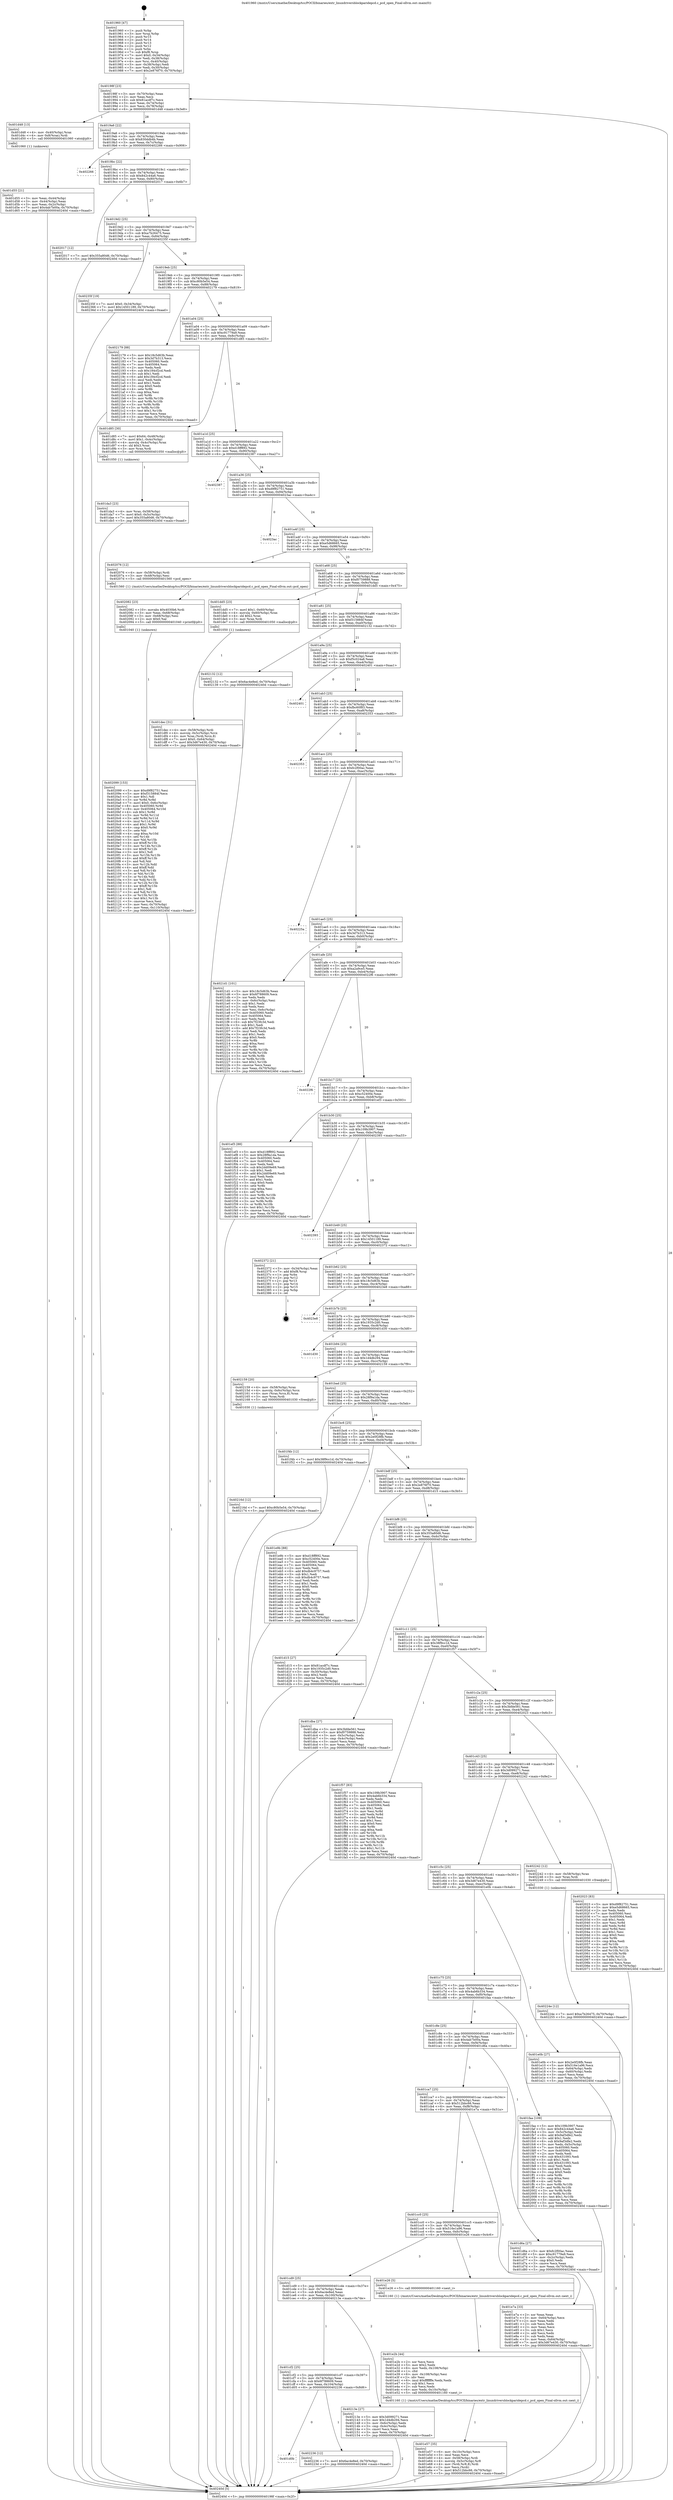 digraph "0x401960" {
  label = "0x401960 (/mnt/c/Users/mathe/Desktop/tcc/POCII/binaries/extr_linuxdriversblockparidepcd.c_pcd_open_Final-ollvm.out::main(0))"
  labelloc = "t"
  node[shape=record]

  Entry [label="",width=0.3,height=0.3,shape=circle,fillcolor=black,style=filled]
  "0x40198f" [label="{
     0x40198f [23]\l
     | [instrs]\l
     &nbsp;&nbsp;0x40198f \<+3\>: mov -0x70(%rbp),%eax\l
     &nbsp;&nbsp;0x401992 \<+2\>: mov %eax,%ecx\l
     &nbsp;&nbsp;0x401994 \<+6\>: sub $0x81acdf7c,%ecx\l
     &nbsp;&nbsp;0x40199a \<+3\>: mov %eax,-0x74(%rbp)\l
     &nbsp;&nbsp;0x40199d \<+3\>: mov %ecx,-0x78(%rbp)\l
     &nbsp;&nbsp;0x4019a0 \<+6\>: je 0000000000401d48 \<main+0x3e8\>\l
  }"]
  "0x401d48" [label="{
     0x401d48 [13]\l
     | [instrs]\l
     &nbsp;&nbsp;0x401d48 \<+4\>: mov -0x40(%rbp),%rax\l
     &nbsp;&nbsp;0x401d4c \<+4\>: mov 0x8(%rax),%rdi\l
     &nbsp;&nbsp;0x401d50 \<+5\>: call 0000000000401060 \<atoi@plt\>\l
     | [calls]\l
     &nbsp;&nbsp;0x401060 \{1\} (unknown)\l
  }"]
  "0x4019a6" [label="{
     0x4019a6 [22]\l
     | [instrs]\l
     &nbsp;&nbsp;0x4019a6 \<+5\>: jmp 00000000004019ab \<main+0x4b\>\l
     &nbsp;&nbsp;0x4019ab \<+3\>: mov -0x74(%rbp),%eax\l
     &nbsp;&nbsp;0x4019ae \<+5\>: sub $0x830ddb4b,%eax\l
     &nbsp;&nbsp;0x4019b3 \<+3\>: mov %eax,-0x7c(%rbp)\l
     &nbsp;&nbsp;0x4019b6 \<+6\>: je 0000000000402266 \<main+0x906\>\l
  }"]
  Exit [label="",width=0.3,height=0.3,shape=circle,fillcolor=black,style=filled,peripheries=2]
  "0x402266" [label="{
     0x402266\l
  }", style=dashed]
  "0x4019bc" [label="{
     0x4019bc [22]\l
     | [instrs]\l
     &nbsp;&nbsp;0x4019bc \<+5\>: jmp 00000000004019c1 \<main+0x61\>\l
     &nbsp;&nbsp;0x4019c1 \<+3\>: mov -0x74(%rbp),%eax\l
     &nbsp;&nbsp;0x4019c4 \<+5\>: sub $0x842c44a6,%eax\l
     &nbsp;&nbsp;0x4019c9 \<+3\>: mov %eax,-0x80(%rbp)\l
     &nbsp;&nbsp;0x4019cc \<+6\>: je 0000000000402017 \<main+0x6b7\>\l
  }"]
  "0x40224e" [label="{
     0x40224e [12]\l
     | [instrs]\l
     &nbsp;&nbsp;0x40224e \<+7\>: movl $0xa7b26475,-0x70(%rbp)\l
     &nbsp;&nbsp;0x402255 \<+5\>: jmp 000000000040240d \<main+0xaad\>\l
  }"]
  "0x402017" [label="{
     0x402017 [12]\l
     | [instrs]\l
     &nbsp;&nbsp;0x402017 \<+7\>: movl $0x355a80d6,-0x70(%rbp)\l
     &nbsp;&nbsp;0x40201e \<+5\>: jmp 000000000040240d \<main+0xaad\>\l
  }"]
  "0x4019d2" [label="{
     0x4019d2 [25]\l
     | [instrs]\l
     &nbsp;&nbsp;0x4019d2 \<+5\>: jmp 00000000004019d7 \<main+0x77\>\l
     &nbsp;&nbsp;0x4019d7 \<+3\>: mov -0x74(%rbp),%eax\l
     &nbsp;&nbsp;0x4019da \<+5\>: sub $0xa7b26475,%eax\l
     &nbsp;&nbsp;0x4019df \<+6\>: mov %eax,-0x84(%rbp)\l
     &nbsp;&nbsp;0x4019e5 \<+6\>: je 000000000040235f \<main+0x9ff\>\l
  }"]
  "0x401d0b" [label="{
     0x401d0b\l
  }", style=dashed]
  "0x40235f" [label="{
     0x40235f [19]\l
     | [instrs]\l
     &nbsp;&nbsp;0x40235f \<+7\>: movl $0x0,-0x34(%rbp)\l
     &nbsp;&nbsp;0x402366 \<+7\>: movl $0x14501189,-0x70(%rbp)\l
     &nbsp;&nbsp;0x40236d \<+5\>: jmp 000000000040240d \<main+0xaad\>\l
  }"]
  "0x4019eb" [label="{
     0x4019eb [25]\l
     | [instrs]\l
     &nbsp;&nbsp;0x4019eb \<+5\>: jmp 00000000004019f0 \<main+0x90\>\l
     &nbsp;&nbsp;0x4019f0 \<+3\>: mov -0x74(%rbp),%eax\l
     &nbsp;&nbsp;0x4019f3 \<+5\>: sub $0xc80b5e54,%eax\l
     &nbsp;&nbsp;0x4019f8 \<+6\>: mov %eax,-0x88(%rbp)\l
     &nbsp;&nbsp;0x4019fe \<+6\>: je 0000000000402179 \<main+0x819\>\l
  }"]
  "0x402236" [label="{
     0x402236 [12]\l
     | [instrs]\l
     &nbsp;&nbsp;0x402236 \<+7\>: movl $0x6ac4e8ed,-0x70(%rbp)\l
     &nbsp;&nbsp;0x40223d \<+5\>: jmp 000000000040240d \<main+0xaad\>\l
  }"]
  "0x402179" [label="{
     0x402179 [88]\l
     | [instrs]\l
     &nbsp;&nbsp;0x402179 \<+5\>: mov $0x18c5d63b,%eax\l
     &nbsp;&nbsp;0x40217e \<+5\>: mov $0x3d7b313,%ecx\l
     &nbsp;&nbsp;0x402183 \<+7\>: mov 0x405060,%edx\l
     &nbsp;&nbsp;0x40218a \<+7\>: mov 0x405064,%esi\l
     &nbsp;&nbsp;0x402191 \<+2\>: mov %edx,%edi\l
     &nbsp;&nbsp;0x402193 \<+6\>: sub $0x184cf2cd,%edi\l
     &nbsp;&nbsp;0x402199 \<+3\>: sub $0x1,%edi\l
     &nbsp;&nbsp;0x40219c \<+6\>: add $0x184cf2cd,%edi\l
     &nbsp;&nbsp;0x4021a2 \<+3\>: imul %edi,%edx\l
     &nbsp;&nbsp;0x4021a5 \<+3\>: and $0x1,%edx\l
     &nbsp;&nbsp;0x4021a8 \<+3\>: cmp $0x0,%edx\l
     &nbsp;&nbsp;0x4021ab \<+4\>: sete %r8b\l
     &nbsp;&nbsp;0x4021af \<+3\>: cmp $0xa,%esi\l
     &nbsp;&nbsp;0x4021b2 \<+4\>: setl %r9b\l
     &nbsp;&nbsp;0x4021b6 \<+3\>: mov %r8b,%r10b\l
     &nbsp;&nbsp;0x4021b9 \<+3\>: and %r9b,%r10b\l
     &nbsp;&nbsp;0x4021bc \<+3\>: xor %r9b,%r8b\l
     &nbsp;&nbsp;0x4021bf \<+3\>: or %r8b,%r10b\l
     &nbsp;&nbsp;0x4021c2 \<+4\>: test $0x1,%r10b\l
     &nbsp;&nbsp;0x4021c6 \<+3\>: cmovne %ecx,%eax\l
     &nbsp;&nbsp;0x4021c9 \<+3\>: mov %eax,-0x70(%rbp)\l
     &nbsp;&nbsp;0x4021cc \<+5\>: jmp 000000000040240d \<main+0xaad\>\l
  }"]
  "0x401a04" [label="{
     0x401a04 [25]\l
     | [instrs]\l
     &nbsp;&nbsp;0x401a04 \<+5\>: jmp 0000000000401a09 \<main+0xa9\>\l
     &nbsp;&nbsp;0x401a09 \<+3\>: mov -0x74(%rbp),%eax\l
     &nbsp;&nbsp;0x401a0c \<+5\>: sub $0xc91779a9,%eax\l
     &nbsp;&nbsp;0x401a11 \<+6\>: mov %eax,-0x8c(%rbp)\l
     &nbsp;&nbsp;0x401a17 \<+6\>: je 0000000000401d85 \<main+0x425\>\l
  }"]
  "0x40216d" [label="{
     0x40216d [12]\l
     | [instrs]\l
     &nbsp;&nbsp;0x40216d \<+7\>: movl $0xc80b5e54,-0x70(%rbp)\l
     &nbsp;&nbsp;0x402174 \<+5\>: jmp 000000000040240d \<main+0xaad\>\l
  }"]
  "0x401d85" [label="{
     0x401d85 [30]\l
     | [instrs]\l
     &nbsp;&nbsp;0x401d85 \<+7\>: movl $0x64,-0x48(%rbp)\l
     &nbsp;&nbsp;0x401d8c \<+7\>: movl $0x1,-0x4c(%rbp)\l
     &nbsp;&nbsp;0x401d93 \<+4\>: movslq -0x4c(%rbp),%rax\l
     &nbsp;&nbsp;0x401d97 \<+4\>: shl $0x3,%rax\l
     &nbsp;&nbsp;0x401d9b \<+3\>: mov %rax,%rdi\l
     &nbsp;&nbsp;0x401d9e \<+5\>: call 0000000000401050 \<malloc@plt\>\l
     | [calls]\l
     &nbsp;&nbsp;0x401050 \{1\} (unknown)\l
  }"]
  "0x401a1d" [label="{
     0x401a1d [25]\l
     | [instrs]\l
     &nbsp;&nbsp;0x401a1d \<+5\>: jmp 0000000000401a22 \<main+0xc2\>\l
     &nbsp;&nbsp;0x401a22 \<+3\>: mov -0x74(%rbp),%eax\l
     &nbsp;&nbsp;0x401a25 \<+5\>: sub $0xd18ff892,%eax\l
     &nbsp;&nbsp;0x401a2a \<+6\>: mov %eax,-0x90(%rbp)\l
     &nbsp;&nbsp;0x401a30 \<+6\>: je 0000000000402387 \<main+0xa27\>\l
  }"]
  "0x401cf2" [label="{
     0x401cf2 [25]\l
     | [instrs]\l
     &nbsp;&nbsp;0x401cf2 \<+5\>: jmp 0000000000401cf7 \<main+0x397\>\l
     &nbsp;&nbsp;0x401cf7 \<+3\>: mov -0x74(%rbp),%eax\l
     &nbsp;&nbsp;0x401cfa \<+5\>: sub $0x6f788609,%eax\l
     &nbsp;&nbsp;0x401cff \<+6\>: mov %eax,-0x104(%rbp)\l
     &nbsp;&nbsp;0x401d05 \<+6\>: je 0000000000402236 \<main+0x8d6\>\l
  }"]
  "0x402387" [label="{
     0x402387\l
  }", style=dashed]
  "0x401a36" [label="{
     0x401a36 [25]\l
     | [instrs]\l
     &nbsp;&nbsp;0x401a36 \<+5\>: jmp 0000000000401a3b \<main+0xdb\>\l
     &nbsp;&nbsp;0x401a3b \<+3\>: mov -0x74(%rbp),%eax\l
     &nbsp;&nbsp;0x401a3e \<+5\>: sub $0xd9f82751,%eax\l
     &nbsp;&nbsp;0x401a43 \<+6\>: mov %eax,-0x94(%rbp)\l
     &nbsp;&nbsp;0x401a49 \<+6\>: je 00000000004023ac \<main+0xa4c\>\l
  }"]
  "0x40213e" [label="{
     0x40213e [27]\l
     | [instrs]\l
     &nbsp;&nbsp;0x40213e \<+5\>: mov $0x3d099271,%eax\l
     &nbsp;&nbsp;0x402143 \<+5\>: mov $0x1d4db294,%ecx\l
     &nbsp;&nbsp;0x402148 \<+3\>: mov -0x6c(%rbp),%edx\l
     &nbsp;&nbsp;0x40214b \<+3\>: cmp -0x4c(%rbp),%edx\l
     &nbsp;&nbsp;0x40214e \<+3\>: cmovl %ecx,%eax\l
     &nbsp;&nbsp;0x402151 \<+3\>: mov %eax,-0x70(%rbp)\l
     &nbsp;&nbsp;0x402154 \<+5\>: jmp 000000000040240d \<main+0xaad\>\l
  }"]
  "0x4023ac" [label="{
     0x4023ac\l
  }", style=dashed]
  "0x401a4f" [label="{
     0x401a4f [25]\l
     | [instrs]\l
     &nbsp;&nbsp;0x401a4f \<+5\>: jmp 0000000000401a54 \<main+0xf4\>\l
     &nbsp;&nbsp;0x401a54 \<+3\>: mov -0x74(%rbp),%eax\l
     &nbsp;&nbsp;0x401a57 \<+5\>: sub $0xe5d68665,%eax\l
     &nbsp;&nbsp;0x401a5c \<+6\>: mov %eax,-0x98(%rbp)\l
     &nbsp;&nbsp;0x401a62 \<+6\>: je 0000000000402076 \<main+0x716\>\l
  }"]
  "0x402099" [label="{
     0x402099 [153]\l
     | [instrs]\l
     &nbsp;&nbsp;0x402099 \<+5\>: mov $0xd9f82751,%esi\l
     &nbsp;&nbsp;0x40209e \<+5\>: mov $0xf315884f,%ecx\l
     &nbsp;&nbsp;0x4020a3 \<+2\>: mov $0x1,%dl\l
     &nbsp;&nbsp;0x4020a5 \<+3\>: xor %r8d,%r8d\l
     &nbsp;&nbsp;0x4020a8 \<+7\>: movl $0x0,-0x6c(%rbp)\l
     &nbsp;&nbsp;0x4020af \<+8\>: mov 0x405060,%r9d\l
     &nbsp;&nbsp;0x4020b7 \<+8\>: mov 0x405064,%r10d\l
     &nbsp;&nbsp;0x4020bf \<+4\>: sub $0x1,%r8d\l
     &nbsp;&nbsp;0x4020c3 \<+3\>: mov %r9d,%r11d\l
     &nbsp;&nbsp;0x4020c6 \<+3\>: add %r8d,%r11d\l
     &nbsp;&nbsp;0x4020c9 \<+4\>: imul %r11d,%r9d\l
     &nbsp;&nbsp;0x4020cd \<+4\>: and $0x1,%r9d\l
     &nbsp;&nbsp;0x4020d1 \<+4\>: cmp $0x0,%r9d\l
     &nbsp;&nbsp;0x4020d5 \<+3\>: sete %bl\l
     &nbsp;&nbsp;0x4020d8 \<+4\>: cmp $0xa,%r10d\l
     &nbsp;&nbsp;0x4020dc \<+4\>: setl %r14b\l
     &nbsp;&nbsp;0x4020e0 \<+3\>: mov %bl,%r15b\l
     &nbsp;&nbsp;0x4020e3 \<+4\>: xor $0xff,%r15b\l
     &nbsp;&nbsp;0x4020e7 \<+3\>: mov %r14b,%r12b\l
     &nbsp;&nbsp;0x4020ea \<+4\>: xor $0xff,%r12b\l
     &nbsp;&nbsp;0x4020ee \<+3\>: xor $0x1,%dl\l
     &nbsp;&nbsp;0x4020f1 \<+3\>: mov %r15b,%r13b\l
     &nbsp;&nbsp;0x4020f4 \<+4\>: and $0xff,%r13b\l
     &nbsp;&nbsp;0x4020f8 \<+2\>: and %dl,%bl\l
     &nbsp;&nbsp;0x4020fa \<+3\>: mov %r12b,%dil\l
     &nbsp;&nbsp;0x4020fd \<+4\>: and $0xff,%dil\l
     &nbsp;&nbsp;0x402101 \<+3\>: and %dl,%r14b\l
     &nbsp;&nbsp;0x402104 \<+3\>: or %bl,%r13b\l
     &nbsp;&nbsp;0x402107 \<+3\>: or %r14b,%dil\l
     &nbsp;&nbsp;0x40210a \<+3\>: xor %dil,%r13b\l
     &nbsp;&nbsp;0x40210d \<+3\>: or %r12b,%r15b\l
     &nbsp;&nbsp;0x402110 \<+4\>: xor $0xff,%r15b\l
     &nbsp;&nbsp;0x402114 \<+3\>: or $0x1,%dl\l
     &nbsp;&nbsp;0x402117 \<+3\>: and %dl,%r15b\l
     &nbsp;&nbsp;0x40211a \<+3\>: or %r15b,%r13b\l
     &nbsp;&nbsp;0x40211d \<+4\>: test $0x1,%r13b\l
     &nbsp;&nbsp;0x402121 \<+3\>: cmovne %ecx,%esi\l
     &nbsp;&nbsp;0x402124 \<+3\>: mov %esi,-0x70(%rbp)\l
     &nbsp;&nbsp;0x402127 \<+6\>: mov %eax,-0x110(%rbp)\l
     &nbsp;&nbsp;0x40212d \<+5\>: jmp 000000000040240d \<main+0xaad\>\l
  }"]
  "0x402076" [label="{
     0x402076 [12]\l
     | [instrs]\l
     &nbsp;&nbsp;0x402076 \<+4\>: mov -0x58(%rbp),%rdi\l
     &nbsp;&nbsp;0x40207a \<+3\>: mov -0x48(%rbp),%esi\l
     &nbsp;&nbsp;0x40207d \<+5\>: call 0000000000401560 \<pcd_open\>\l
     | [calls]\l
     &nbsp;&nbsp;0x401560 \{1\} (/mnt/c/Users/mathe/Desktop/tcc/POCII/binaries/extr_linuxdriversblockparidepcd.c_pcd_open_Final-ollvm.out::pcd_open)\l
  }"]
  "0x401a68" [label="{
     0x401a68 [25]\l
     | [instrs]\l
     &nbsp;&nbsp;0x401a68 \<+5\>: jmp 0000000000401a6d \<main+0x10d\>\l
     &nbsp;&nbsp;0x401a6d \<+3\>: mov -0x74(%rbp),%eax\l
     &nbsp;&nbsp;0x401a70 \<+5\>: sub $0xf0759888,%eax\l
     &nbsp;&nbsp;0x401a75 \<+6\>: mov %eax,-0x9c(%rbp)\l
     &nbsp;&nbsp;0x401a7b \<+6\>: je 0000000000401dd5 \<main+0x475\>\l
  }"]
  "0x402082" [label="{
     0x402082 [23]\l
     | [instrs]\l
     &nbsp;&nbsp;0x402082 \<+10\>: movabs $0x4030b6,%rdi\l
     &nbsp;&nbsp;0x40208c \<+3\>: mov %eax,-0x68(%rbp)\l
     &nbsp;&nbsp;0x40208f \<+3\>: mov -0x68(%rbp),%esi\l
     &nbsp;&nbsp;0x402092 \<+2\>: mov $0x0,%al\l
     &nbsp;&nbsp;0x402094 \<+5\>: call 0000000000401040 \<printf@plt\>\l
     | [calls]\l
     &nbsp;&nbsp;0x401040 \{1\} (unknown)\l
  }"]
  "0x401dd5" [label="{
     0x401dd5 [23]\l
     | [instrs]\l
     &nbsp;&nbsp;0x401dd5 \<+7\>: movl $0x1,-0x60(%rbp)\l
     &nbsp;&nbsp;0x401ddc \<+4\>: movslq -0x60(%rbp),%rax\l
     &nbsp;&nbsp;0x401de0 \<+4\>: shl $0x2,%rax\l
     &nbsp;&nbsp;0x401de4 \<+3\>: mov %rax,%rdi\l
     &nbsp;&nbsp;0x401de7 \<+5\>: call 0000000000401050 \<malloc@plt\>\l
     | [calls]\l
     &nbsp;&nbsp;0x401050 \{1\} (unknown)\l
  }"]
  "0x401a81" [label="{
     0x401a81 [25]\l
     | [instrs]\l
     &nbsp;&nbsp;0x401a81 \<+5\>: jmp 0000000000401a86 \<main+0x126\>\l
     &nbsp;&nbsp;0x401a86 \<+3\>: mov -0x74(%rbp),%eax\l
     &nbsp;&nbsp;0x401a89 \<+5\>: sub $0xf315884f,%eax\l
     &nbsp;&nbsp;0x401a8e \<+6\>: mov %eax,-0xa0(%rbp)\l
     &nbsp;&nbsp;0x401a94 \<+6\>: je 0000000000402132 \<main+0x7d2\>\l
  }"]
  "0x401e57" [label="{
     0x401e57 [35]\l
     | [instrs]\l
     &nbsp;&nbsp;0x401e57 \<+6\>: mov -0x10c(%rbp),%ecx\l
     &nbsp;&nbsp;0x401e5d \<+3\>: imul %eax,%ecx\l
     &nbsp;&nbsp;0x401e60 \<+4\>: mov -0x58(%rbp),%rdi\l
     &nbsp;&nbsp;0x401e64 \<+4\>: movslq -0x5c(%rbp),%r8\l
     &nbsp;&nbsp;0x401e68 \<+4\>: mov (%rdi,%r8,8),%rdi\l
     &nbsp;&nbsp;0x401e6c \<+2\>: mov %ecx,(%rdi)\l
     &nbsp;&nbsp;0x401e6e \<+7\>: movl $0x512bbc66,-0x70(%rbp)\l
     &nbsp;&nbsp;0x401e75 \<+5\>: jmp 000000000040240d \<main+0xaad\>\l
  }"]
  "0x402132" [label="{
     0x402132 [12]\l
     | [instrs]\l
     &nbsp;&nbsp;0x402132 \<+7\>: movl $0x6ac4e8ed,-0x70(%rbp)\l
     &nbsp;&nbsp;0x402139 \<+5\>: jmp 000000000040240d \<main+0xaad\>\l
  }"]
  "0x401a9a" [label="{
     0x401a9a [25]\l
     | [instrs]\l
     &nbsp;&nbsp;0x401a9a \<+5\>: jmp 0000000000401a9f \<main+0x13f\>\l
     &nbsp;&nbsp;0x401a9f \<+3\>: mov -0x74(%rbp),%eax\l
     &nbsp;&nbsp;0x401aa2 \<+5\>: sub $0xf5c024a8,%eax\l
     &nbsp;&nbsp;0x401aa7 \<+6\>: mov %eax,-0xa4(%rbp)\l
     &nbsp;&nbsp;0x401aad \<+6\>: je 0000000000402401 \<main+0xaa1\>\l
  }"]
  "0x401e2b" [label="{
     0x401e2b [44]\l
     | [instrs]\l
     &nbsp;&nbsp;0x401e2b \<+2\>: xor %ecx,%ecx\l
     &nbsp;&nbsp;0x401e2d \<+5\>: mov $0x2,%edx\l
     &nbsp;&nbsp;0x401e32 \<+6\>: mov %edx,-0x108(%rbp)\l
     &nbsp;&nbsp;0x401e38 \<+1\>: cltd\l
     &nbsp;&nbsp;0x401e39 \<+6\>: mov -0x108(%rbp),%esi\l
     &nbsp;&nbsp;0x401e3f \<+2\>: idiv %esi\l
     &nbsp;&nbsp;0x401e41 \<+6\>: imul $0xfffffffe,%edx,%edx\l
     &nbsp;&nbsp;0x401e47 \<+3\>: sub $0x1,%ecx\l
     &nbsp;&nbsp;0x401e4a \<+2\>: sub %ecx,%edx\l
     &nbsp;&nbsp;0x401e4c \<+6\>: mov %edx,-0x10c(%rbp)\l
     &nbsp;&nbsp;0x401e52 \<+5\>: call 0000000000401160 \<next_i\>\l
     | [calls]\l
     &nbsp;&nbsp;0x401160 \{1\} (/mnt/c/Users/mathe/Desktop/tcc/POCII/binaries/extr_linuxdriversblockparidepcd.c_pcd_open_Final-ollvm.out::next_i)\l
  }"]
  "0x402401" [label="{
     0x402401\l
  }", style=dashed]
  "0x401ab3" [label="{
     0x401ab3 [25]\l
     | [instrs]\l
     &nbsp;&nbsp;0x401ab3 \<+5\>: jmp 0000000000401ab8 \<main+0x158\>\l
     &nbsp;&nbsp;0x401ab8 \<+3\>: mov -0x74(%rbp),%eax\l
     &nbsp;&nbsp;0x401abb \<+5\>: sub $0xfbc60f83,%eax\l
     &nbsp;&nbsp;0x401ac0 \<+6\>: mov %eax,-0xa8(%rbp)\l
     &nbsp;&nbsp;0x401ac6 \<+6\>: je 0000000000402353 \<main+0x9f3\>\l
  }"]
  "0x401cd9" [label="{
     0x401cd9 [25]\l
     | [instrs]\l
     &nbsp;&nbsp;0x401cd9 \<+5\>: jmp 0000000000401cde \<main+0x37e\>\l
     &nbsp;&nbsp;0x401cde \<+3\>: mov -0x74(%rbp),%eax\l
     &nbsp;&nbsp;0x401ce1 \<+5\>: sub $0x6ac4e8ed,%eax\l
     &nbsp;&nbsp;0x401ce6 \<+6\>: mov %eax,-0x100(%rbp)\l
     &nbsp;&nbsp;0x401cec \<+6\>: je 000000000040213e \<main+0x7de\>\l
  }"]
  "0x402353" [label="{
     0x402353\l
  }", style=dashed]
  "0x401acc" [label="{
     0x401acc [25]\l
     | [instrs]\l
     &nbsp;&nbsp;0x401acc \<+5\>: jmp 0000000000401ad1 \<main+0x171\>\l
     &nbsp;&nbsp;0x401ad1 \<+3\>: mov -0x74(%rbp),%eax\l
     &nbsp;&nbsp;0x401ad4 \<+5\>: sub $0xfc2f00ac,%eax\l
     &nbsp;&nbsp;0x401ad9 \<+6\>: mov %eax,-0xac(%rbp)\l
     &nbsp;&nbsp;0x401adf \<+6\>: je 000000000040225a \<main+0x8fa\>\l
  }"]
  "0x401e26" [label="{
     0x401e26 [5]\l
     | [instrs]\l
     &nbsp;&nbsp;0x401e26 \<+5\>: call 0000000000401160 \<next_i\>\l
     | [calls]\l
     &nbsp;&nbsp;0x401160 \{1\} (/mnt/c/Users/mathe/Desktop/tcc/POCII/binaries/extr_linuxdriversblockparidepcd.c_pcd_open_Final-ollvm.out::next_i)\l
  }"]
  "0x40225a" [label="{
     0x40225a\l
  }", style=dashed]
  "0x401ae5" [label="{
     0x401ae5 [25]\l
     | [instrs]\l
     &nbsp;&nbsp;0x401ae5 \<+5\>: jmp 0000000000401aea \<main+0x18a\>\l
     &nbsp;&nbsp;0x401aea \<+3\>: mov -0x74(%rbp),%eax\l
     &nbsp;&nbsp;0x401aed \<+5\>: sub $0x3d7b313,%eax\l
     &nbsp;&nbsp;0x401af2 \<+6\>: mov %eax,-0xb0(%rbp)\l
     &nbsp;&nbsp;0x401af8 \<+6\>: je 00000000004021d1 \<main+0x871\>\l
  }"]
  "0x401cc0" [label="{
     0x401cc0 [25]\l
     | [instrs]\l
     &nbsp;&nbsp;0x401cc0 \<+5\>: jmp 0000000000401cc5 \<main+0x365\>\l
     &nbsp;&nbsp;0x401cc5 \<+3\>: mov -0x74(%rbp),%eax\l
     &nbsp;&nbsp;0x401cc8 \<+5\>: sub $0x516e1a96,%eax\l
     &nbsp;&nbsp;0x401ccd \<+6\>: mov %eax,-0xfc(%rbp)\l
     &nbsp;&nbsp;0x401cd3 \<+6\>: je 0000000000401e26 \<main+0x4c6\>\l
  }"]
  "0x4021d1" [label="{
     0x4021d1 [101]\l
     | [instrs]\l
     &nbsp;&nbsp;0x4021d1 \<+5\>: mov $0x18c5d63b,%eax\l
     &nbsp;&nbsp;0x4021d6 \<+5\>: mov $0x6f788609,%ecx\l
     &nbsp;&nbsp;0x4021db \<+2\>: xor %edx,%edx\l
     &nbsp;&nbsp;0x4021dd \<+3\>: mov -0x6c(%rbp),%esi\l
     &nbsp;&nbsp;0x4021e0 \<+3\>: sub $0x1,%edx\l
     &nbsp;&nbsp;0x4021e3 \<+2\>: sub %edx,%esi\l
     &nbsp;&nbsp;0x4021e5 \<+3\>: mov %esi,-0x6c(%rbp)\l
     &nbsp;&nbsp;0x4021e8 \<+7\>: mov 0x405060,%edx\l
     &nbsp;&nbsp;0x4021ef \<+7\>: mov 0x405064,%esi\l
     &nbsp;&nbsp;0x4021f6 \<+2\>: mov %edx,%edi\l
     &nbsp;&nbsp;0x4021f8 \<+6\>: sub $0x7f23fc3d,%edi\l
     &nbsp;&nbsp;0x4021fe \<+3\>: sub $0x1,%edi\l
     &nbsp;&nbsp;0x402201 \<+6\>: add $0x7f23fc3d,%edi\l
     &nbsp;&nbsp;0x402207 \<+3\>: imul %edi,%edx\l
     &nbsp;&nbsp;0x40220a \<+3\>: and $0x1,%edx\l
     &nbsp;&nbsp;0x40220d \<+3\>: cmp $0x0,%edx\l
     &nbsp;&nbsp;0x402210 \<+4\>: sete %r8b\l
     &nbsp;&nbsp;0x402214 \<+3\>: cmp $0xa,%esi\l
     &nbsp;&nbsp;0x402217 \<+4\>: setl %r9b\l
     &nbsp;&nbsp;0x40221b \<+3\>: mov %r8b,%r10b\l
     &nbsp;&nbsp;0x40221e \<+3\>: and %r9b,%r10b\l
     &nbsp;&nbsp;0x402221 \<+3\>: xor %r9b,%r8b\l
     &nbsp;&nbsp;0x402224 \<+3\>: or %r8b,%r10b\l
     &nbsp;&nbsp;0x402227 \<+4\>: test $0x1,%r10b\l
     &nbsp;&nbsp;0x40222b \<+3\>: cmovne %ecx,%eax\l
     &nbsp;&nbsp;0x40222e \<+3\>: mov %eax,-0x70(%rbp)\l
     &nbsp;&nbsp;0x402231 \<+5\>: jmp 000000000040240d \<main+0xaad\>\l
  }"]
  "0x401afe" [label="{
     0x401afe [25]\l
     | [instrs]\l
     &nbsp;&nbsp;0x401afe \<+5\>: jmp 0000000000401b03 \<main+0x1a3\>\l
     &nbsp;&nbsp;0x401b03 \<+3\>: mov -0x74(%rbp),%eax\l
     &nbsp;&nbsp;0x401b06 \<+5\>: sub $0xa2a9ce5,%eax\l
     &nbsp;&nbsp;0x401b0b \<+6\>: mov %eax,-0xb4(%rbp)\l
     &nbsp;&nbsp;0x401b11 \<+6\>: je 00000000004022f6 \<main+0x996\>\l
  }"]
  "0x401e7a" [label="{
     0x401e7a [33]\l
     | [instrs]\l
     &nbsp;&nbsp;0x401e7a \<+2\>: xor %eax,%eax\l
     &nbsp;&nbsp;0x401e7c \<+3\>: mov -0x64(%rbp),%ecx\l
     &nbsp;&nbsp;0x401e7f \<+2\>: mov %eax,%edx\l
     &nbsp;&nbsp;0x401e81 \<+2\>: sub %ecx,%edx\l
     &nbsp;&nbsp;0x401e83 \<+2\>: mov %eax,%ecx\l
     &nbsp;&nbsp;0x401e85 \<+3\>: sub $0x1,%ecx\l
     &nbsp;&nbsp;0x401e88 \<+2\>: add %ecx,%edx\l
     &nbsp;&nbsp;0x401e8a \<+2\>: sub %edx,%eax\l
     &nbsp;&nbsp;0x401e8c \<+3\>: mov %eax,-0x64(%rbp)\l
     &nbsp;&nbsp;0x401e8f \<+7\>: movl $0x3d67e430,-0x70(%rbp)\l
     &nbsp;&nbsp;0x401e96 \<+5\>: jmp 000000000040240d \<main+0xaad\>\l
  }"]
  "0x4022f6" [label="{
     0x4022f6\l
  }", style=dashed]
  "0x401b17" [label="{
     0x401b17 [25]\l
     | [instrs]\l
     &nbsp;&nbsp;0x401b17 \<+5\>: jmp 0000000000401b1c \<main+0x1bc\>\l
     &nbsp;&nbsp;0x401b1c \<+3\>: mov -0x74(%rbp),%eax\l
     &nbsp;&nbsp;0x401b1f \<+5\>: sub $0xc52400e,%eax\l
     &nbsp;&nbsp;0x401b24 \<+6\>: mov %eax,-0xb8(%rbp)\l
     &nbsp;&nbsp;0x401b2a \<+6\>: je 0000000000401ef3 \<main+0x593\>\l
  }"]
  "0x401dec" [label="{
     0x401dec [31]\l
     | [instrs]\l
     &nbsp;&nbsp;0x401dec \<+4\>: mov -0x58(%rbp),%rdi\l
     &nbsp;&nbsp;0x401df0 \<+4\>: movslq -0x5c(%rbp),%rcx\l
     &nbsp;&nbsp;0x401df4 \<+4\>: mov %rax,(%rdi,%rcx,8)\l
     &nbsp;&nbsp;0x401df8 \<+7\>: movl $0x0,-0x64(%rbp)\l
     &nbsp;&nbsp;0x401dff \<+7\>: movl $0x3d67e430,-0x70(%rbp)\l
     &nbsp;&nbsp;0x401e06 \<+5\>: jmp 000000000040240d \<main+0xaad\>\l
  }"]
  "0x401ef3" [label="{
     0x401ef3 [88]\l
     | [instrs]\l
     &nbsp;&nbsp;0x401ef3 \<+5\>: mov $0xd18ff892,%eax\l
     &nbsp;&nbsp;0x401ef8 \<+5\>: mov $0x28f9a1da,%ecx\l
     &nbsp;&nbsp;0x401efd \<+7\>: mov 0x405060,%edx\l
     &nbsp;&nbsp;0x401f04 \<+7\>: mov 0x405064,%esi\l
     &nbsp;&nbsp;0x401f0b \<+2\>: mov %edx,%edi\l
     &nbsp;&nbsp;0x401f0d \<+6\>: sub $0x2dd09e69,%edi\l
     &nbsp;&nbsp;0x401f13 \<+3\>: sub $0x1,%edi\l
     &nbsp;&nbsp;0x401f16 \<+6\>: add $0x2dd09e69,%edi\l
     &nbsp;&nbsp;0x401f1c \<+3\>: imul %edi,%edx\l
     &nbsp;&nbsp;0x401f1f \<+3\>: and $0x1,%edx\l
     &nbsp;&nbsp;0x401f22 \<+3\>: cmp $0x0,%edx\l
     &nbsp;&nbsp;0x401f25 \<+4\>: sete %r8b\l
     &nbsp;&nbsp;0x401f29 \<+3\>: cmp $0xa,%esi\l
     &nbsp;&nbsp;0x401f2c \<+4\>: setl %r9b\l
     &nbsp;&nbsp;0x401f30 \<+3\>: mov %r8b,%r10b\l
     &nbsp;&nbsp;0x401f33 \<+3\>: and %r9b,%r10b\l
     &nbsp;&nbsp;0x401f36 \<+3\>: xor %r9b,%r8b\l
     &nbsp;&nbsp;0x401f39 \<+3\>: or %r8b,%r10b\l
     &nbsp;&nbsp;0x401f3c \<+4\>: test $0x1,%r10b\l
     &nbsp;&nbsp;0x401f40 \<+3\>: cmovne %ecx,%eax\l
     &nbsp;&nbsp;0x401f43 \<+3\>: mov %eax,-0x70(%rbp)\l
     &nbsp;&nbsp;0x401f46 \<+5\>: jmp 000000000040240d \<main+0xaad\>\l
  }"]
  "0x401b30" [label="{
     0x401b30 [25]\l
     | [instrs]\l
     &nbsp;&nbsp;0x401b30 \<+5\>: jmp 0000000000401b35 \<main+0x1d5\>\l
     &nbsp;&nbsp;0x401b35 \<+3\>: mov -0x74(%rbp),%eax\l
     &nbsp;&nbsp;0x401b38 \<+5\>: sub $0x109b3907,%eax\l
     &nbsp;&nbsp;0x401b3d \<+6\>: mov %eax,-0xbc(%rbp)\l
     &nbsp;&nbsp;0x401b43 \<+6\>: je 0000000000402393 \<main+0xa33\>\l
  }"]
  "0x401da3" [label="{
     0x401da3 [23]\l
     | [instrs]\l
     &nbsp;&nbsp;0x401da3 \<+4\>: mov %rax,-0x58(%rbp)\l
     &nbsp;&nbsp;0x401da7 \<+7\>: movl $0x0,-0x5c(%rbp)\l
     &nbsp;&nbsp;0x401dae \<+7\>: movl $0x355a80d6,-0x70(%rbp)\l
     &nbsp;&nbsp;0x401db5 \<+5\>: jmp 000000000040240d \<main+0xaad\>\l
  }"]
  "0x402393" [label="{
     0x402393\l
  }", style=dashed]
  "0x401b49" [label="{
     0x401b49 [25]\l
     | [instrs]\l
     &nbsp;&nbsp;0x401b49 \<+5\>: jmp 0000000000401b4e \<main+0x1ee\>\l
     &nbsp;&nbsp;0x401b4e \<+3\>: mov -0x74(%rbp),%eax\l
     &nbsp;&nbsp;0x401b51 \<+5\>: sub $0x14501189,%eax\l
     &nbsp;&nbsp;0x401b56 \<+6\>: mov %eax,-0xc0(%rbp)\l
     &nbsp;&nbsp;0x401b5c \<+6\>: je 0000000000402372 \<main+0xa12\>\l
  }"]
  "0x401ca7" [label="{
     0x401ca7 [25]\l
     | [instrs]\l
     &nbsp;&nbsp;0x401ca7 \<+5\>: jmp 0000000000401cac \<main+0x34c\>\l
     &nbsp;&nbsp;0x401cac \<+3\>: mov -0x74(%rbp),%eax\l
     &nbsp;&nbsp;0x401caf \<+5\>: sub $0x512bbc66,%eax\l
     &nbsp;&nbsp;0x401cb4 \<+6\>: mov %eax,-0xf8(%rbp)\l
     &nbsp;&nbsp;0x401cba \<+6\>: je 0000000000401e7a \<main+0x51a\>\l
  }"]
  "0x402372" [label="{
     0x402372 [21]\l
     | [instrs]\l
     &nbsp;&nbsp;0x402372 \<+3\>: mov -0x34(%rbp),%eax\l
     &nbsp;&nbsp;0x402375 \<+7\>: add $0xf8,%rsp\l
     &nbsp;&nbsp;0x40237c \<+1\>: pop %rbx\l
     &nbsp;&nbsp;0x40237d \<+2\>: pop %r12\l
     &nbsp;&nbsp;0x40237f \<+2\>: pop %r13\l
     &nbsp;&nbsp;0x402381 \<+2\>: pop %r14\l
     &nbsp;&nbsp;0x402383 \<+2\>: pop %r15\l
     &nbsp;&nbsp;0x402385 \<+1\>: pop %rbp\l
     &nbsp;&nbsp;0x402386 \<+1\>: ret\l
  }"]
  "0x401b62" [label="{
     0x401b62 [25]\l
     | [instrs]\l
     &nbsp;&nbsp;0x401b62 \<+5\>: jmp 0000000000401b67 \<main+0x207\>\l
     &nbsp;&nbsp;0x401b67 \<+3\>: mov -0x74(%rbp),%eax\l
     &nbsp;&nbsp;0x401b6a \<+5\>: sub $0x18c5d63b,%eax\l
     &nbsp;&nbsp;0x401b6f \<+6\>: mov %eax,-0xc4(%rbp)\l
     &nbsp;&nbsp;0x401b75 \<+6\>: je 00000000004023e8 \<main+0xa88\>\l
  }"]
  "0x401d6a" [label="{
     0x401d6a [27]\l
     | [instrs]\l
     &nbsp;&nbsp;0x401d6a \<+5\>: mov $0xfc2f00ac,%eax\l
     &nbsp;&nbsp;0x401d6f \<+5\>: mov $0xc91779a9,%ecx\l
     &nbsp;&nbsp;0x401d74 \<+3\>: mov -0x2c(%rbp),%edx\l
     &nbsp;&nbsp;0x401d77 \<+3\>: cmp $0x0,%edx\l
     &nbsp;&nbsp;0x401d7a \<+3\>: cmove %ecx,%eax\l
     &nbsp;&nbsp;0x401d7d \<+3\>: mov %eax,-0x70(%rbp)\l
     &nbsp;&nbsp;0x401d80 \<+5\>: jmp 000000000040240d \<main+0xaad\>\l
  }"]
  "0x4023e8" [label="{
     0x4023e8\l
  }", style=dashed]
  "0x401b7b" [label="{
     0x401b7b [25]\l
     | [instrs]\l
     &nbsp;&nbsp;0x401b7b \<+5\>: jmp 0000000000401b80 \<main+0x220\>\l
     &nbsp;&nbsp;0x401b80 \<+3\>: mov -0x74(%rbp),%eax\l
     &nbsp;&nbsp;0x401b83 \<+5\>: sub $0x1935c2d0,%eax\l
     &nbsp;&nbsp;0x401b88 \<+6\>: mov %eax,-0xc8(%rbp)\l
     &nbsp;&nbsp;0x401b8e \<+6\>: je 0000000000401d30 \<main+0x3d0\>\l
  }"]
  "0x401c8e" [label="{
     0x401c8e [25]\l
     | [instrs]\l
     &nbsp;&nbsp;0x401c8e \<+5\>: jmp 0000000000401c93 \<main+0x333\>\l
     &nbsp;&nbsp;0x401c93 \<+3\>: mov -0x74(%rbp),%eax\l
     &nbsp;&nbsp;0x401c96 \<+5\>: sub $0x4ab7b00a,%eax\l
     &nbsp;&nbsp;0x401c9b \<+6\>: mov %eax,-0xf4(%rbp)\l
     &nbsp;&nbsp;0x401ca1 \<+6\>: je 0000000000401d6a \<main+0x40a\>\l
  }"]
  "0x401d30" [label="{
     0x401d30\l
  }", style=dashed]
  "0x401b94" [label="{
     0x401b94 [25]\l
     | [instrs]\l
     &nbsp;&nbsp;0x401b94 \<+5\>: jmp 0000000000401b99 \<main+0x239\>\l
     &nbsp;&nbsp;0x401b99 \<+3\>: mov -0x74(%rbp),%eax\l
     &nbsp;&nbsp;0x401b9c \<+5\>: sub $0x1d4db294,%eax\l
     &nbsp;&nbsp;0x401ba1 \<+6\>: mov %eax,-0xcc(%rbp)\l
     &nbsp;&nbsp;0x401ba7 \<+6\>: je 0000000000402159 \<main+0x7f9\>\l
  }"]
  "0x401faa" [label="{
     0x401faa [109]\l
     | [instrs]\l
     &nbsp;&nbsp;0x401faa \<+5\>: mov $0x109b3907,%eax\l
     &nbsp;&nbsp;0x401faf \<+5\>: mov $0x842c44a6,%ecx\l
     &nbsp;&nbsp;0x401fb4 \<+3\>: mov -0x5c(%rbp),%edx\l
     &nbsp;&nbsp;0x401fb7 \<+6\>: add $0x9af3dfe2,%edx\l
     &nbsp;&nbsp;0x401fbd \<+3\>: add $0x1,%edx\l
     &nbsp;&nbsp;0x401fc0 \<+6\>: sub $0x9af3dfe2,%edx\l
     &nbsp;&nbsp;0x401fc6 \<+3\>: mov %edx,-0x5c(%rbp)\l
     &nbsp;&nbsp;0x401fc9 \<+7\>: mov 0x405060,%edx\l
     &nbsp;&nbsp;0x401fd0 \<+7\>: mov 0x405064,%esi\l
     &nbsp;&nbsp;0x401fd7 \<+2\>: mov %edx,%edi\l
     &nbsp;&nbsp;0x401fd9 \<+6\>: sub $0x431093,%edi\l
     &nbsp;&nbsp;0x401fdf \<+3\>: sub $0x1,%edi\l
     &nbsp;&nbsp;0x401fe2 \<+6\>: add $0x431093,%edi\l
     &nbsp;&nbsp;0x401fe8 \<+3\>: imul %edi,%edx\l
     &nbsp;&nbsp;0x401feb \<+3\>: and $0x1,%edx\l
     &nbsp;&nbsp;0x401fee \<+3\>: cmp $0x0,%edx\l
     &nbsp;&nbsp;0x401ff1 \<+4\>: sete %r8b\l
     &nbsp;&nbsp;0x401ff5 \<+3\>: cmp $0xa,%esi\l
     &nbsp;&nbsp;0x401ff8 \<+4\>: setl %r9b\l
     &nbsp;&nbsp;0x401ffc \<+3\>: mov %r8b,%r10b\l
     &nbsp;&nbsp;0x401fff \<+3\>: and %r9b,%r10b\l
     &nbsp;&nbsp;0x402002 \<+3\>: xor %r9b,%r8b\l
     &nbsp;&nbsp;0x402005 \<+3\>: or %r8b,%r10b\l
     &nbsp;&nbsp;0x402008 \<+4\>: test $0x1,%r10b\l
     &nbsp;&nbsp;0x40200c \<+3\>: cmovne %ecx,%eax\l
     &nbsp;&nbsp;0x40200f \<+3\>: mov %eax,-0x70(%rbp)\l
     &nbsp;&nbsp;0x402012 \<+5\>: jmp 000000000040240d \<main+0xaad\>\l
  }"]
  "0x402159" [label="{
     0x402159 [20]\l
     | [instrs]\l
     &nbsp;&nbsp;0x402159 \<+4\>: mov -0x58(%rbp),%rax\l
     &nbsp;&nbsp;0x40215d \<+4\>: movslq -0x6c(%rbp),%rcx\l
     &nbsp;&nbsp;0x402161 \<+4\>: mov (%rax,%rcx,8),%rax\l
     &nbsp;&nbsp;0x402165 \<+3\>: mov %rax,%rdi\l
     &nbsp;&nbsp;0x402168 \<+5\>: call 0000000000401030 \<free@plt\>\l
     | [calls]\l
     &nbsp;&nbsp;0x401030 \{1\} (unknown)\l
  }"]
  "0x401bad" [label="{
     0x401bad [25]\l
     | [instrs]\l
     &nbsp;&nbsp;0x401bad \<+5\>: jmp 0000000000401bb2 \<main+0x252\>\l
     &nbsp;&nbsp;0x401bb2 \<+3\>: mov -0x74(%rbp),%eax\l
     &nbsp;&nbsp;0x401bb5 \<+5\>: sub $0x28f9a1da,%eax\l
     &nbsp;&nbsp;0x401bba \<+6\>: mov %eax,-0xd0(%rbp)\l
     &nbsp;&nbsp;0x401bc0 \<+6\>: je 0000000000401f4b \<main+0x5eb\>\l
  }"]
  "0x401c75" [label="{
     0x401c75 [25]\l
     | [instrs]\l
     &nbsp;&nbsp;0x401c75 \<+5\>: jmp 0000000000401c7a \<main+0x31a\>\l
     &nbsp;&nbsp;0x401c7a \<+3\>: mov -0x74(%rbp),%eax\l
     &nbsp;&nbsp;0x401c7d \<+5\>: sub $0x4ab6b334,%eax\l
     &nbsp;&nbsp;0x401c82 \<+6\>: mov %eax,-0xf0(%rbp)\l
     &nbsp;&nbsp;0x401c88 \<+6\>: je 0000000000401faa \<main+0x64a\>\l
  }"]
  "0x401f4b" [label="{
     0x401f4b [12]\l
     | [instrs]\l
     &nbsp;&nbsp;0x401f4b \<+7\>: movl $0x38f9cc1d,-0x70(%rbp)\l
     &nbsp;&nbsp;0x401f52 \<+5\>: jmp 000000000040240d \<main+0xaad\>\l
  }"]
  "0x401bc6" [label="{
     0x401bc6 [25]\l
     | [instrs]\l
     &nbsp;&nbsp;0x401bc6 \<+5\>: jmp 0000000000401bcb \<main+0x26b\>\l
     &nbsp;&nbsp;0x401bcb \<+3\>: mov -0x74(%rbp),%eax\l
     &nbsp;&nbsp;0x401bce \<+5\>: sub $0x2e0f28fb,%eax\l
     &nbsp;&nbsp;0x401bd3 \<+6\>: mov %eax,-0xd4(%rbp)\l
     &nbsp;&nbsp;0x401bd9 \<+6\>: je 0000000000401e9b \<main+0x53b\>\l
  }"]
  "0x401e0b" [label="{
     0x401e0b [27]\l
     | [instrs]\l
     &nbsp;&nbsp;0x401e0b \<+5\>: mov $0x2e0f28fb,%eax\l
     &nbsp;&nbsp;0x401e10 \<+5\>: mov $0x516e1a96,%ecx\l
     &nbsp;&nbsp;0x401e15 \<+3\>: mov -0x64(%rbp),%edx\l
     &nbsp;&nbsp;0x401e18 \<+3\>: cmp -0x60(%rbp),%edx\l
     &nbsp;&nbsp;0x401e1b \<+3\>: cmovl %ecx,%eax\l
     &nbsp;&nbsp;0x401e1e \<+3\>: mov %eax,-0x70(%rbp)\l
     &nbsp;&nbsp;0x401e21 \<+5\>: jmp 000000000040240d \<main+0xaad\>\l
  }"]
  "0x401e9b" [label="{
     0x401e9b [88]\l
     | [instrs]\l
     &nbsp;&nbsp;0x401e9b \<+5\>: mov $0xd18ff892,%eax\l
     &nbsp;&nbsp;0x401ea0 \<+5\>: mov $0xc52400e,%ecx\l
     &nbsp;&nbsp;0x401ea5 \<+7\>: mov 0x405060,%edx\l
     &nbsp;&nbsp;0x401eac \<+7\>: mov 0x405064,%esi\l
     &nbsp;&nbsp;0x401eb3 \<+2\>: mov %edx,%edi\l
     &nbsp;&nbsp;0x401eb5 \<+6\>: add $0xdb4c9757,%edi\l
     &nbsp;&nbsp;0x401ebb \<+3\>: sub $0x1,%edi\l
     &nbsp;&nbsp;0x401ebe \<+6\>: sub $0xdb4c9757,%edi\l
     &nbsp;&nbsp;0x401ec4 \<+3\>: imul %edi,%edx\l
     &nbsp;&nbsp;0x401ec7 \<+3\>: and $0x1,%edx\l
     &nbsp;&nbsp;0x401eca \<+3\>: cmp $0x0,%edx\l
     &nbsp;&nbsp;0x401ecd \<+4\>: sete %r8b\l
     &nbsp;&nbsp;0x401ed1 \<+3\>: cmp $0xa,%esi\l
     &nbsp;&nbsp;0x401ed4 \<+4\>: setl %r9b\l
     &nbsp;&nbsp;0x401ed8 \<+3\>: mov %r8b,%r10b\l
     &nbsp;&nbsp;0x401edb \<+3\>: and %r9b,%r10b\l
     &nbsp;&nbsp;0x401ede \<+3\>: xor %r9b,%r8b\l
     &nbsp;&nbsp;0x401ee1 \<+3\>: or %r8b,%r10b\l
     &nbsp;&nbsp;0x401ee4 \<+4\>: test $0x1,%r10b\l
     &nbsp;&nbsp;0x401ee8 \<+3\>: cmovne %ecx,%eax\l
     &nbsp;&nbsp;0x401eeb \<+3\>: mov %eax,-0x70(%rbp)\l
     &nbsp;&nbsp;0x401eee \<+5\>: jmp 000000000040240d \<main+0xaad\>\l
  }"]
  "0x401bdf" [label="{
     0x401bdf [25]\l
     | [instrs]\l
     &nbsp;&nbsp;0x401bdf \<+5\>: jmp 0000000000401be4 \<main+0x284\>\l
     &nbsp;&nbsp;0x401be4 \<+3\>: mov -0x74(%rbp),%eax\l
     &nbsp;&nbsp;0x401be7 \<+5\>: sub $0x2e876f70,%eax\l
     &nbsp;&nbsp;0x401bec \<+6\>: mov %eax,-0xd8(%rbp)\l
     &nbsp;&nbsp;0x401bf2 \<+6\>: je 0000000000401d15 \<main+0x3b5\>\l
  }"]
  "0x401c5c" [label="{
     0x401c5c [25]\l
     | [instrs]\l
     &nbsp;&nbsp;0x401c5c \<+5\>: jmp 0000000000401c61 \<main+0x301\>\l
     &nbsp;&nbsp;0x401c61 \<+3\>: mov -0x74(%rbp),%eax\l
     &nbsp;&nbsp;0x401c64 \<+5\>: sub $0x3d67e430,%eax\l
     &nbsp;&nbsp;0x401c69 \<+6\>: mov %eax,-0xec(%rbp)\l
     &nbsp;&nbsp;0x401c6f \<+6\>: je 0000000000401e0b \<main+0x4ab\>\l
  }"]
  "0x401d15" [label="{
     0x401d15 [27]\l
     | [instrs]\l
     &nbsp;&nbsp;0x401d15 \<+5\>: mov $0x81acdf7c,%eax\l
     &nbsp;&nbsp;0x401d1a \<+5\>: mov $0x1935c2d0,%ecx\l
     &nbsp;&nbsp;0x401d1f \<+3\>: mov -0x30(%rbp),%edx\l
     &nbsp;&nbsp;0x401d22 \<+3\>: cmp $0x2,%edx\l
     &nbsp;&nbsp;0x401d25 \<+3\>: cmovne %ecx,%eax\l
     &nbsp;&nbsp;0x401d28 \<+3\>: mov %eax,-0x70(%rbp)\l
     &nbsp;&nbsp;0x401d2b \<+5\>: jmp 000000000040240d \<main+0xaad\>\l
  }"]
  "0x401bf8" [label="{
     0x401bf8 [25]\l
     | [instrs]\l
     &nbsp;&nbsp;0x401bf8 \<+5\>: jmp 0000000000401bfd \<main+0x29d\>\l
     &nbsp;&nbsp;0x401bfd \<+3\>: mov -0x74(%rbp),%eax\l
     &nbsp;&nbsp;0x401c00 \<+5\>: sub $0x355a80d6,%eax\l
     &nbsp;&nbsp;0x401c05 \<+6\>: mov %eax,-0xdc(%rbp)\l
     &nbsp;&nbsp;0x401c0b \<+6\>: je 0000000000401dba \<main+0x45a\>\l
  }"]
  "0x40240d" [label="{
     0x40240d [5]\l
     | [instrs]\l
     &nbsp;&nbsp;0x40240d \<+5\>: jmp 000000000040198f \<main+0x2f\>\l
  }"]
  "0x401960" [label="{
     0x401960 [47]\l
     | [instrs]\l
     &nbsp;&nbsp;0x401960 \<+1\>: push %rbp\l
     &nbsp;&nbsp;0x401961 \<+3\>: mov %rsp,%rbp\l
     &nbsp;&nbsp;0x401964 \<+2\>: push %r15\l
     &nbsp;&nbsp;0x401966 \<+2\>: push %r14\l
     &nbsp;&nbsp;0x401968 \<+2\>: push %r13\l
     &nbsp;&nbsp;0x40196a \<+2\>: push %r12\l
     &nbsp;&nbsp;0x40196c \<+1\>: push %rbx\l
     &nbsp;&nbsp;0x40196d \<+7\>: sub $0xf8,%rsp\l
     &nbsp;&nbsp;0x401974 \<+7\>: movl $0x0,-0x34(%rbp)\l
     &nbsp;&nbsp;0x40197b \<+3\>: mov %edi,-0x38(%rbp)\l
     &nbsp;&nbsp;0x40197e \<+4\>: mov %rsi,-0x40(%rbp)\l
     &nbsp;&nbsp;0x401982 \<+3\>: mov -0x38(%rbp),%edi\l
     &nbsp;&nbsp;0x401985 \<+3\>: mov %edi,-0x30(%rbp)\l
     &nbsp;&nbsp;0x401988 \<+7\>: movl $0x2e876f70,-0x70(%rbp)\l
  }"]
  "0x401d55" [label="{
     0x401d55 [21]\l
     | [instrs]\l
     &nbsp;&nbsp;0x401d55 \<+3\>: mov %eax,-0x44(%rbp)\l
     &nbsp;&nbsp;0x401d58 \<+3\>: mov -0x44(%rbp),%eax\l
     &nbsp;&nbsp;0x401d5b \<+3\>: mov %eax,-0x2c(%rbp)\l
     &nbsp;&nbsp;0x401d5e \<+7\>: movl $0x4ab7b00a,-0x70(%rbp)\l
     &nbsp;&nbsp;0x401d65 \<+5\>: jmp 000000000040240d \<main+0xaad\>\l
  }"]
  "0x402242" [label="{
     0x402242 [12]\l
     | [instrs]\l
     &nbsp;&nbsp;0x402242 \<+4\>: mov -0x58(%rbp),%rax\l
     &nbsp;&nbsp;0x402246 \<+3\>: mov %rax,%rdi\l
     &nbsp;&nbsp;0x402249 \<+5\>: call 0000000000401030 \<free@plt\>\l
     | [calls]\l
     &nbsp;&nbsp;0x401030 \{1\} (unknown)\l
  }"]
  "0x401dba" [label="{
     0x401dba [27]\l
     | [instrs]\l
     &nbsp;&nbsp;0x401dba \<+5\>: mov $0x3bfde561,%eax\l
     &nbsp;&nbsp;0x401dbf \<+5\>: mov $0xf0759888,%ecx\l
     &nbsp;&nbsp;0x401dc4 \<+3\>: mov -0x5c(%rbp),%edx\l
     &nbsp;&nbsp;0x401dc7 \<+3\>: cmp -0x4c(%rbp),%edx\l
     &nbsp;&nbsp;0x401dca \<+3\>: cmovl %ecx,%eax\l
     &nbsp;&nbsp;0x401dcd \<+3\>: mov %eax,-0x70(%rbp)\l
     &nbsp;&nbsp;0x401dd0 \<+5\>: jmp 000000000040240d \<main+0xaad\>\l
  }"]
  "0x401c11" [label="{
     0x401c11 [25]\l
     | [instrs]\l
     &nbsp;&nbsp;0x401c11 \<+5\>: jmp 0000000000401c16 \<main+0x2b6\>\l
     &nbsp;&nbsp;0x401c16 \<+3\>: mov -0x74(%rbp),%eax\l
     &nbsp;&nbsp;0x401c19 \<+5\>: sub $0x38f9cc1d,%eax\l
     &nbsp;&nbsp;0x401c1e \<+6\>: mov %eax,-0xe0(%rbp)\l
     &nbsp;&nbsp;0x401c24 \<+6\>: je 0000000000401f57 \<main+0x5f7\>\l
  }"]
  "0x401c43" [label="{
     0x401c43 [25]\l
     | [instrs]\l
     &nbsp;&nbsp;0x401c43 \<+5\>: jmp 0000000000401c48 \<main+0x2e8\>\l
     &nbsp;&nbsp;0x401c48 \<+3\>: mov -0x74(%rbp),%eax\l
     &nbsp;&nbsp;0x401c4b \<+5\>: sub $0x3d099271,%eax\l
     &nbsp;&nbsp;0x401c50 \<+6\>: mov %eax,-0xe8(%rbp)\l
     &nbsp;&nbsp;0x401c56 \<+6\>: je 0000000000402242 \<main+0x8e2\>\l
  }"]
  "0x401f57" [label="{
     0x401f57 [83]\l
     | [instrs]\l
     &nbsp;&nbsp;0x401f57 \<+5\>: mov $0x109b3907,%eax\l
     &nbsp;&nbsp;0x401f5c \<+5\>: mov $0x4ab6b334,%ecx\l
     &nbsp;&nbsp;0x401f61 \<+2\>: xor %edx,%edx\l
     &nbsp;&nbsp;0x401f63 \<+7\>: mov 0x405060,%esi\l
     &nbsp;&nbsp;0x401f6a \<+7\>: mov 0x405064,%edi\l
     &nbsp;&nbsp;0x401f71 \<+3\>: sub $0x1,%edx\l
     &nbsp;&nbsp;0x401f74 \<+3\>: mov %esi,%r8d\l
     &nbsp;&nbsp;0x401f77 \<+3\>: add %edx,%r8d\l
     &nbsp;&nbsp;0x401f7a \<+4\>: imul %r8d,%esi\l
     &nbsp;&nbsp;0x401f7e \<+3\>: and $0x1,%esi\l
     &nbsp;&nbsp;0x401f81 \<+3\>: cmp $0x0,%esi\l
     &nbsp;&nbsp;0x401f84 \<+4\>: sete %r9b\l
     &nbsp;&nbsp;0x401f88 \<+3\>: cmp $0xa,%edi\l
     &nbsp;&nbsp;0x401f8b \<+4\>: setl %r10b\l
     &nbsp;&nbsp;0x401f8f \<+3\>: mov %r9b,%r11b\l
     &nbsp;&nbsp;0x401f92 \<+3\>: and %r10b,%r11b\l
     &nbsp;&nbsp;0x401f95 \<+3\>: xor %r10b,%r9b\l
     &nbsp;&nbsp;0x401f98 \<+3\>: or %r9b,%r11b\l
     &nbsp;&nbsp;0x401f9b \<+4\>: test $0x1,%r11b\l
     &nbsp;&nbsp;0x401f9f \<+3\>: cmovne %ecx,%eax\l
     &nbsp;&nbsp;0x401fa2 \<+3\>: mov %eax,-0x70(%rbp)\l
     &nbsp;&nbsp;0x401fa5 \<+5\>: jmp 000000000040240d \<main+0xaad\>\l
  }"]
  "0x401c2a" [label="{
     0x401c2a [25]\l
     | [instrs]\l
     &nbsp;&nbsp;0x401c2a \<+5\>: jmp 0000000000401c2f \<main+0x2cf\>\l
     &nbsp;&nbsp;0x401c2f \<+3\>: mov -0x74(%rbp),%eax\l
     &nbsp;&nbsp;0x401c32 \<+5\>: sub $0x3bfde561,%eax\l
     &nbsp;&nbsp;0x401c37 \<+6\>: mov %eax,-0xe4(%rbp)\l
     &nbsp;&nbsp;0x401c3d \<+6\>: je 0000000000402023 \<main+0x6c3\>\l
  }"]
  "0x402023" [label="{
     0x402023 [83]\l
     | [instrs]\l
     &nbsp;&nbsp;0x402023 \<+5\>: mov $0xd9f82751,%eax\l
     &nbsp;&nbsp;0x402028 \<+5\>: mov $0xe5d68665,%ecx\l
     &nbsp;&nbsp;0x40202d \<+2\>: xor %edx,%edx\l
     &nbsp;&nbsp;0x40202f \<+7\>: mov 0x405060,%esi\l
     &nbsp;&nbsp;0x402036 \<+7\>: mov 0x405064,%edi\l
     &nbsp;&nbsp;0x40203d \<+3\>: sub $0x1,%edx\l
     &nbsp;&nbsp;0x402040 \<+3\>: mov %esi,%r8d\l
     &nbsp;&nbsp;0x402043 \<+3\>: add %edx,%r8d\l
     &nbsp;&nbsp;0x402046 \<+4\>: imul %r8d,%esi\l
     &nbsp;&nbsp;0x40204a \<+3\>: and $0x1,%esi\l
     &nbsp;&nbsp;0x40204d \<+3\>: cmp $0x0,%esi\l
     &nbsp;&nbsp;0x402050 \<+4\>: sete %r9b\l
     &nbsp;&nbsp;0x402054 \<+3\>: cmp $0xa,%edi\l
     &nbsp;&nbsp;0x402057 \<+4\>: setl %r10b\l
     &nbsp;&nbsp;0x40205b \<+3\>: mov %r9b,%r11b\l
     &nbsp;&nbsp;0x40205e \<+3\>: and %r10b,%r11b\l
     &nbsp;&nbsp;0x402061 \<+3\>: xor %r10b,%r9b\l
     &nbsp;&nbsp;0x402064 \<+3\>: or %r9b,%r11b\l
     &nbsp;&nbsp;0x402067 \<+4\>: test $0x1,%r11b\l
     &nbsp;&nbsp;0x40206b \<+3\>: cmovne %ecx,%eax\l
     &nbsp;&nbsp;0x40206e \<+3\>: mov %eax,-0x70(%rbp)\l
     &nbsp;&nbsp;0x402071 \<+5\>: jmp 000000000040240d \<main+0xaad\>\l
  }"]
  Entry -> "0x401960" [label=" 1"]
  "0x40198f" -> "0x401d48" [label=" 1"]
  "0x40198f" -> "0x4019a6" [label=" 28"]
  "0x402372" -> Exit [label=" 1"]
  "0x4019a6" -> "0x402266" [label=" 0"]
  "0x4019a6" -> "0x4019bc" [label=" 28"]
  "0x40235f" -> "0x40240d" [label=" 1"]
  "0x4019bc" -> "0x402017" [label=" 1"]
  "0x4019bc" -> "0x4019d2" [label=" 27"]
  "0x40224e" -> "0x40240d" [label=" 1"]
  "0x4019d2" -> "0x40235f" [label=" 1"]
  "0x4019d2" -> "0x4019eb" [label=" 26"]
  "0x402242" -> "0x40224e" [label=" 1"]
  "0x4019eb" -> "0x402179" [label=" 1"]
  "0x4019eb" -> "0x401a04" [label=" 25"]
  "0x402236" -> "0x40240d" [label=" 1"]
  "0x401a04" -> "0x401d85" [label=" 1"]
  "0x401a04" -> "0x401a1d" [label=" 24"]
  "0x401cf2" -> "0x402236" [label=" 1"]
  "0x401a1d" -> "0x402387" [label=" 0"]
  "0x401a1d" -> "0x401a36" [label=" 24"]
  "0x401cf2" -> "0x401d0b" [label=" 0"]
  "0x401a36" -> "0x4023ac" [label=" 0"]
  "0x401a36" -> "0x401a4f" [label=" 24"]
  "0x4021d1" -> "0x40240d" [label=" 1"]
  "0x401a4f" -> "0x402076" [label=" 1"]
  "0x401a4f" -> "0x401a68" [label=" 23"]
  "0x40216d" -> "0x40240d" [label=" 1"]
  "0x401a68" -> "0x401dd5" [label=" 1"]
  "0x401a68" -> "0x401a81" [label=" 22"]
  "0x402159" -> "0x40216d" [label=" 1"]
  "0x401a81" -> "0x402132" [label=" 1"]
  "0x401a81" -> "0x401a9a" [label=" 21"]
  "0x40213e" -> "0x40240d" [label=" 2"]
  "0x401a9a" -> "0x402401" [label=" 0"]
  "0x401a9a" -> "0x401ab3" [label=" 21"]
  "0x401cd9" -> "0x401cf2" [label=" 1"]
  "0x401ab3" -> "0x402353" [label=" 0"]
  "0x401ab3" -> "0x401acc" [label=" 21"]
  "0x401cd9" -> "0x40213e" [label=" 2"]
  "0x401acc" -> "0x40225a" [label=" 0"]
  "0x401acc" -> "0x401ae5" [label=" 21"]
  "0x402179" -> "0x40240d" [label=" 1"]
  "0x401ae5" -> "0x4021d1" [label=" 1"]
  "0x401ae5" -> "0x401afe" [label=" 20"]
  "0x402099" -> "0x40240d" [label=" 1"]
  "0x401afe" -> "0x4022f6" [label=" 0"]
  "0x401afe" -> "0x401b17" [label=" 20"]
  "0x402082" -> "0x402099" [label=" 1"]
  "0x401b17" -> "0x401ef3" [label=" 1"]
  "0x401b17" -> "0x401b30" [label=" 19"]
  "0x402023" -> "0x40240d" [label=" 1"]
  "0x401b30" -> "0x402393" [label=" 0"]
  "0x401b30" -> "0x401b49" [label=" 19"]
  "0x402017" -> "0x40240d" [label=" 1"]
  "0x401b49" -> "0x402372" [label=" 1"]
  "0x401b49" -> "0x401b62" [label=" 18"]
  "0x401faa" -> "0x40240d" [label=" 1"]
  "0x401b62" -> "0x4023e8" [label=" 0"]
  "0x401b62" -> "0x401b7b" [label=" 18"]
  "0x401f57" -> "0x40240d" [label=" 1"]
  "0x401b7b" -> "0x401d30" [label=" 0"]
  "0x401b7b" -> "0x401b94" [label=" 18"]
  "0x401ef3" -> "0x40240d" [label=" 1"]
  "0x401b94" -> "0x402159" [label=" 1"]
  "0x401b94" -> "0x401bad" [label=" 17"]
  "0x401e9b" -> "0x40240d" [label=" 1"]
  "0x401bad" -> "0x401f4b" [label=" 1"]
  "0x401bad" -> "0x401bc6" [label=" 16"]
  "0x401e57" -> "0x40240d" [label=" 1"]
  "0x401bc6" -> "0x401e9b" [label=" 1"]
  "0x401bc6" -> "0x401bdf" [label=" 15"]
  "0x401e2b" -> "0x401e57" [label=" 1"]
  "0x401bdf" -> "0x401d15" [label=" 1"]
  "0x401bdf" -> "0x401bf8" [label=" 14"]
  "0x401d15" -> "0x40240d" [label=" 1"]
  "0x401960" -> "0x40198f" [label=" 1"]
  "0x40240d" -> "0x40198f" [label=" 28"]
  "0x401d48" -> "0x401d55" [label=" 1"]
  "0x401d55" -> "0x40240d" [label=" 1"]
  "0x401cc0" -> "0x401cd9" [label=" 3"]
  "0x401bf8" -> "0x401dba" [label=" 2"]
  "0x401bf8" -> "0x401c11" [label=" 12"]
  "0x401cc0" -> "0x401e26" [label=" 1"]
  "0x401c11" -> "0x401f57" [label=" 1"]
  "0x401c11" -> "0x401c2a" [label=" 11"]
  "0x401ca7" -> "0x401cc0" [label=" 4"]
  "0x401c2a" -> "0x402023" [label=" 1"]
  "0x401c2a" -> "0x401c43" [label=" 10"]
  "0x402132" -> "0x40240d" [label=" 1"]
  "0x401c43" -> "0x402242" [label=" 1"]
  "0x401c43" -> "0x401c5c" [label=" 9"]
  "0x401e26" -> "0x401e2b" [label=" 1"]
  "0x401c5c" -> "0x401e0b" [label=" 2"]
  "0x401c5c" -> "0x401c75" [label=" 7"]
  "0x401e7a" -> "0x40240d" [label=" 1"]
  "0x401c75" -> "0x401faa" [label=" 1"]
  "0x401c75" -> "0x401c8e" [label=" 6"]
  "0x401f4b" -> "0x40240d" [label=" 1"]
  "0x401c8e" -> "0x401d6a" [label=" 1"]
  "0x401c8e" -> "0x401ca7" [label=" 5"]
  "0x401d6a" -> "0x40240d" [label=" 1"]
  "0x401d85" -> "0x401da3" [label=" 1"]
  "0x401da3" -> "0x40240d" [label=" 1"]
  "0x401dba" -> "0x40240d" [label=" 2"]
  "0x401dd5" -> "0x401dec" [label=" 1"]
  "0x401dec" -> "0x40240d" [label=" 1"]
  "0x401e0b" -> "0x40240d" [label=" 2"]
  "0x402076" -> "0x402082" [label=" 1"]
  "0x401ca7" -> "0x401e7a" [label=" 1"]
}
